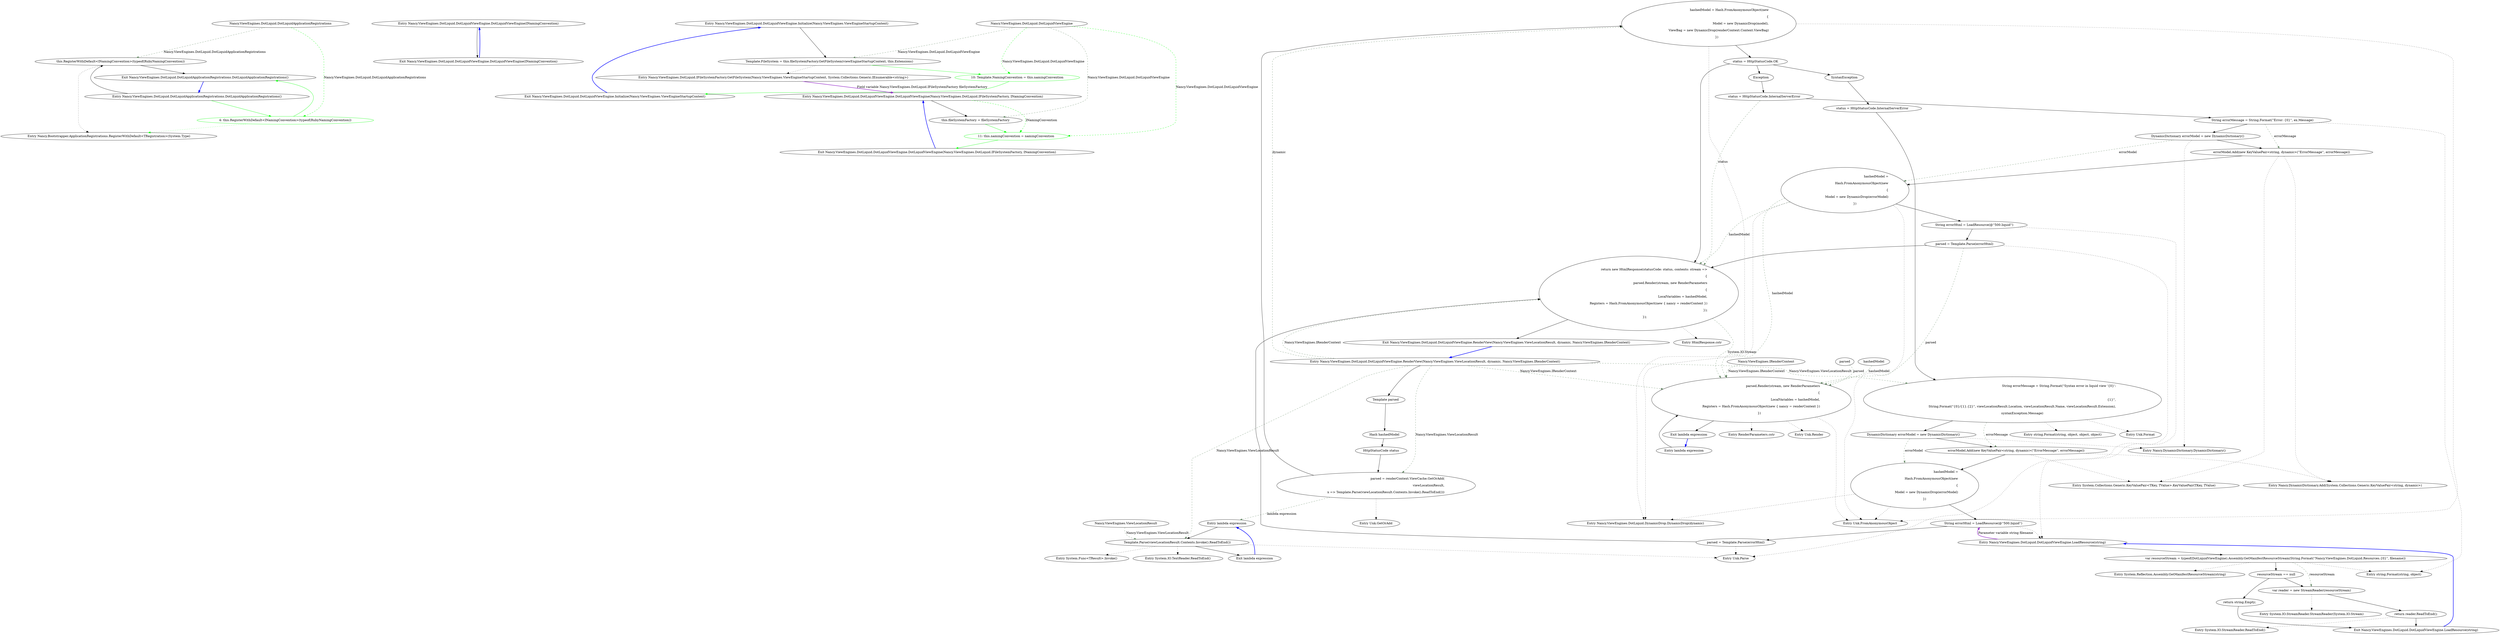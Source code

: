 digraph  {
n4 [label="Nancy.ViewEngines.DotLiquid.DotLiquidApplicationRegistrations", span=""];
n0 [cluster="Nancy.ViewEngines.DotLiquid.DotLiquidApplicationRegistrations.DotLiquidApplicationRegistrations()", label="Entry Nancy.ViewEngines.DotLiquid.DotLiquidApplicationRegistrations.DotLiquidApplicationRegistrations()", span="13-13"];
n1 [cluster="Nancy.ViewEngines.DotLiquid.DotLiquidApplicationRegistrations.DotLiquidApplicationRegistrations()", label="this.RegisterWithDefault<INamingConvention>(typeof(RubyNamingConvention))", span="15-15"];
n2 [cluster="Nancy.ViewEngines.DotLiquid.DotLiquidApplicationRegistrations.DotLiquidApplicationRegistrations()", label="Exit Nancy.ViewEngines.DotLiquid.DotLiquidApplicationRegistrations.DotLiquidApplicationRegistrations()", span="13-13"];
n3 [cluster="Nancy.Bootstrapper.ApplicationRegistrations.RegisterWithDefault<TRegistration>(System.Type)", label="Entry Nancy.Bootstrapper.ApplicationRegistrations.RegisterWithDefault<TRegistration>(System.Type)", span="94-94"];
d1 [cluster="Nancy.ViewEngines.DotLiquid.DotLiquidApplicationRegistrations.DotLiquidApplicationRegistrations()", color=green, community=0, label="4: this.RegisterWithDefault<INamingConvention>(typeof(RubyNamingConvention))", span="15-15"];
m0_0 [cluster="Nancy.ViewEngines.DotLiquid.DotLiquidViewEngine.DotLiquidViewEngine(INamingConvention)", file="DotLiquidViewEngine.cs", label="Entry Nancy.ViewEngines.DotLiquid.DotLiquidViewEngine.DotLiquidViewEngine(INamingConvention)", span="24-24"];
m0_1 [cluster="Nancy.ViewEngines.DotLiquid.DotLiquidViewEngine.DotLiquidViewEngine(INamingConvention)", file="DotLiquidViewEngine.cs", label="Exit Nancy.ViewEngines.DotLiquid.DotLiquidViewEngine.DotLiquidViewEngine(INamingConvention)", span="24-24"];
m0_6 [cluster="Nancy.ViewEngines.DotLiquid.DotLiquidViewEngine.Initialize(Nancy.ViewEngines.ViewEngineStartupContext)", file="DotLiquidViewEngine.cs", label="Entry Nancy.ViewEngines.DotLiquid.DotLiquidViewEngine.Initialize(Nancy.ViewEngines.ViewEngineStartupContext)", span="53-53"];
m0_7 [cluster="Nancy.ViewEngines.DotLiquid.DotLiquidViewEngine.Initialize(Nancy.ViewEngines.ViewEngineStartupContext)", file="DotLiquidViewEngine.cs", label="Template.FileSystem = this.fileSystemFactory.GetFileSystem(viewEngineStartupContext, this.Extensions)", span="55-55"];
m0_8 [cluster="Nancy.ViewEngines.DotLiquid.DotLiquidViewEngine.Initialize(Nancy.ViewEngines.ViewEngineStartupContext)", color=green, community=0, file="DotLiquidViewEngine.cs", label="10: Template.NamingConvention = this.namingConvention", span="58-58"];
m0_9 [cluster="Nancy.ViewEngines.DotLiquid.DotLiquidViewEngine.Initialize(Nancy.ViewEngines.ViewEngineStartupContext)", file="DotLiquidViewEngine.cs", label="Exit Nancy.ViewEngines.DotLiquid.DotLiquidViewEngine.Initialize(Nancy.ViewEngines.ViewEngineStartupContext)", span="53-53"];
m0_56 [cluster="RenderParameters.cstr", file="DotLiquidViewEngine.cs", label="Entry RenderParameters.cstr", span=""];
m0_46 [cluster="string.Format(string, object)", file="DotLiquidViewEngine.cs", label="Entry string.Format(string, object)", span="0-0"];
m0_43 [cluster="Nancy.DynamicDictionary.Add(System.Collections.Generic.KeyValuePair<string, dynamic>)", file="DotLiquidViewEngine.cs", label="Entry Nancy.DynamicDictionary.Add(System.Collections.Generic.KeyValuePair<string, dynamic>)", span="190-190"];
m0_42 [cluster="System.Collections.Generic.KeyValuePair<TKey, TValue>.KeyValuePair(TKey, TValue)", file="DotLiquidViewEngine.cs", label="Entry System.Collections.Generic.KeyValuePair<TKey, TValue>.KeyValuePair(TKey, TValue)", span="0-0"];
m0_2 [cluster="Nancy.ViewEngines.DotLiquid.DotLiquidViewEngine.DotLiquidViewEngine(Nancy.ViewEngines.DotLiquid.IFileSystemFactory, INamingConvention)", file="DotLiquidViewEngine.cs", label="Entry Nancy.ViewEngines.DotLiquid.DotLiquidViewEngine.DotLiquidViewEngine(Nancy.ViewEngines.DotLiquid.IFileSystemFactory, INamingConvention)", span="33-33"];
m0_3 [cluster="Nancy.ViewEngines.DotLiquid.DotLiquidViewEngine.DotLiquidViewEngine(Nancy.ViewEngines.DotLiquid.IFileSystemFactory, INamingConvention)", file="DotLiquidViewEngine.cs", label="this.fileSystemFactory = fileSystemFactory", span="35-35"];
m0_4 [cluster="Nancy.ViewEngines.DotLiquid.DotLiquidViewEngine.DotLiquidViewEngine(Nancy.ViewEngines.DotLiquid.IFileSystemFactory, INamingConvention)", color=green, community=0, file="DotLiquidViewEngine.cs", label="11: this.namingConvention = namingConvention", span="38-38"];
m0_5 [cluster="Nancy.ViewEngines.DotLiquid.DotLiquidViewEngine.DotLiquidViewEngine(Nancy.ViewEngines.DotLiquid.IFileSystemFactory, INamingConvention)", file="DotLiquidViewEngine.cs", label="Exit Nancy.ViewEngines.DotLiquid.DotLiquidViewEngine.DotLiquidViewEngine(Nancy.ViewEngines.DotLiquid.IFileSystemFactory, INamingConvention)", span="33-33"];
m0_11 [cluster="Nancy.ViewEngines.DotLiquid.DotLiquidViewEngine.RenderView(Nancy.ViewEngines.ViewLocationResult, dynamic, Nancy.ViewEngines.IRenderContext)", file="DotLiquidViewEngine.cs", label="Entry Nancy.ViewEngines.DotLiquid.DotLiquidViewEngine.RenderView(Nancy.ViewEngines.ViewLocationResult, dynamic, Nancy.ViewEngines.IRenderContext)", span="66-66"];
m0_12 [cluster="Nancy.ViewEngines.DotLiquid.DotLiquidViewEngine.RenderView(Nancy.ViewEngines.ViewLocationResult, dynamic, Nancy.ViewEngines.IRenderContext)", file="DotLiquidViewEngine.cs", label="Template parsed", span="68-68"];
m0_15 [cluster="Nancy.ViewEngines.DotLiquid.DotLiquidViewEngine.RenderView(Nancy.ViewEngines.ViewLocationResult, dynamic, Nancy.ViewEngines.IRenderContext)", file="DotLiquidViewEngine.cs", label="parsed = renderContext.ViewCache.GetOrAdd(\r\n                    viewLocationResult,\r\n                    x => Template.Parse(viewLocationResult.Contents.Invoke().ReadToEnd()))", span="75-77"];
m0_16 [cluster="Nancy.ViewEngines.DotLiquid.DotLiquidViewEngine.RenderView(Nancy.ViewEngines.ViewLocationResult, dynamic, Nancy.ViewEngines.IRenderContext)", file="DotLiquidViewEngine.cs", label="hashedModel = Hash.FromAnonymousObject(new\r\n                {\r\n                    Model = new DynamicDrop(model),\r\n                    ViewBag = new DynamicDrop(renderContext.Context.ViewBag)\r\n                })", span="79-83"];
m0_20 [cluster="Nancy.ViewEngines.DotLiquid.DotLiquidViewEngine.RenderView(Nancy.ViewEngines.ViewLocationResult, dynamic, Nancy.ViewEngines.IRenderContext)", file="DotLiquidViewEngine.cs", label="String errorMessage = String.Format(''Syntax error in liquid view '{0}':\r\n\r\n{1}'',\r\n                    String.Format(''{0}/{1}.{2}'', viewLocationResult.Location, viewLocationResult.Name, viewLocationResult.Extension),\r\n                    syntaxException.Message)", span="95-97"];
m0_34 [cluster="Nancy.ViewEngines.DotLiquid.DotLiquidViewEngine.RenderView(Nancy.ViewEngines.ViewLocationResult, dynamic, Nancy.ViewEngines.IRenderContext)", file="DotLiquidViewEngine.cs", label="return new HtmlResponse(statusCode: status, contents: stream =>\r\n            {\r\n                parsed.Render(stream, new RenderParameters\r\n                {\r\n                    LocalVariables = hashedModel,\r\n                    Registers = Hash.FromAnonymousObject(new { nancy = renderContext })\r\n                });\r\n            });", span="137-144"];
m0_13 [cluster="Nancy.ViewEngines.DotLiquid.DotLiquidViewEngine.RenderView(Nancy.ViewEngines.ViewLocationResult, dynamic, Nancy.ViewEngines.IRenderContext)", file="DotLiquidViewEngine.cs", label="Hash hashedModel", span="69-69"];
m0_14 [cluster="Nancy.ViewEngines.DotLiquid.DotLiquidViewEngine.RenderView(Nancy.ViewEngines.ViewLocationResult, dynamic, Nancy.ViewEngines.IRenderContext)", file="DotLiquidViewEngine.cs", label="HttpStatusCode status", span="70-70"];
m0_17 [cluster="Nancy.ViewEngines.DotLiquid.DotLiquidViewEngine.RenderView(Nancy.ViewEngines.ViewLocationResult, dynamic, Nancy.ViewEngines.IRenderContext)", file="DotLiquidViewEngine.cs", label="status = HttpStatusCode.OK", span="86-86"];
m0_18 [cluster="Nancy.ViewEngines.DotLiquid.DotLiquidViewEngine.RenderView(Nancy.ViewEngines.ViewLocationResult, dynamic, Nancy.ViewEngines.IRenderContext)", file="DotLiquidViewEngine.cs", label=SyntaxException, span="89-89"];
m0_26 [cluster="Nancy.ViewEngines.DotLiquid.DotLiquidViewEngine.RenderView(Nancy.ViewEngines.ViewLocationResult, dynamic, Nancy.ViewEngines.IRenderContext)", file="DotLiquidViewEngine.cs", label=Exception, span="114-114"];
m0_19 [cluster="Nancy.ViewEngines.DotLiquid.DotLiquidViewEngine.RenderView(Nancy.ViewEngines.ViewLocationResult, dynamic, Nancy.ViewEngines.IRenderContext)", file="DotLiquidViewEngine.cs", label="status = HttpStatusCode.InternalServerError", span="92-92"];
m0_21 [cluster="Nancy.ViewEngines.DotLiquid.DotLiquidViewEngine.RenderView(Nancy.ViewEngines.ViewLocationResult, dynamic, Nancy.ViewEngines.IRenderContext)", file="DotLiquidViewEngine.cs", label="DynamicDictionary errorModel = new DynamicDictionary()", span="100-100"];
m0_22 [cluster="Nancy.ViewEngines.DotLiquid.DotLiquidViewEngine.RenderView(Nancy.ViewEngines.ViewLocationResult, dynamic, Nancy.ViewEngines.IRenderContext)", file="DotLiquidViewEngine.cs", label="errorModel.Add(new KeyValuePair<string, dynamic>(''ErrorMessage'', errorMessage))", span="101-101"];
m0_23 [cluster="Nancy.ViewEngines.DotLiquid.DotLiquidViewEngine.RenderView(Nancy.ViewEngines.ViewLocationResult, dynamic, Nancy.ViewEngines.IRenderContext)", file="DotLiquidViewEngine.cs", label="hashedModel =\r\n                    Hash.FromAnonymousObject(new\r\n                    {\r\n                        Model = new DynamicDrop(errorModel)\r\n                    })", span="104-108"];
m0_24 [cluster="Nancy.ViewEngines.DotLiquid.DotLiquidViewEngine.RenderView(Nancy.ViewEngines.ViewLocationResult, dynamic, Nancy.ViewEngines.IRenderContext)", file="DotLiquidViewEngine.cs", label="String errorHtml = LoadResource(@''500.liquid'')", span="111-111"];
m0_25 [cluster="Nancy.ViewEngines.DotLiquid.DotLiquidViewEngine.RenderView(Nancy.ViewEngines.ViewLocationResult, dynamic, Nancy.ViewEngines.IRenderContext)", file="DotLiquidViewEngine.cs", label="parsed = Template.Parse(errorHtml)", span="112-112"];
m0_27 [cluster="Nancy.ViewEngines.DotLiquid.DotLiquidViewEngine.RenderView(Nancy.ViewEngines.ViewLocationResult, dynamic, Nancy.ViewEngines.IRenderContext)", file="DotLiquidViewEngine.cs", label="status = HttpStatusCode.InternalServerError", span="116-116"];
m0_28 [cluster="Nancy.ViewEngines.DotLiquid.DotLiquidViewEngine.RenderView(Nancy.ViewEngines.ViewLocationResult, dynamic, Nancy.ViewEngines.IRenderContext)", file="DotLiquidViewEngine.cs", label="String errorMessage = String.Format(''Error: {0}'', ex.Message)", span="118-118"];
m0_29 [cluster="Nancy.ViewEngines.DotLiquid.DotLiquidViewEngine.RenderView(Nancy.ViewEngines.ViewLocationResult, dynamic, Nancy.ViewEngines.IRenderContext)", file="DotLiquidViewEngine.cs", label="DynamicDictionary errorModel = new DynamicDictionary()", span="121-121"];
m0_30 [cluster="Nancy.ViewEngines.DotLiquid.DotLiquidViewEngine.RenderView(Nancy.ViewEngines.ViewLocationResult, dynamic, Nancy.ViewEngines.IRenderContext)", file="DotLiquidViewEngine.cs", label="errorModel.Add(new KeyValuePair<string, dynamic>(''ErrorMessage'', errorMessage))", span="122-122"];
m0_31 [cluster="Nancy.ViewEngines.DotLiquid.DotLiquidViewEngine.RenderView(Nancy.ViewEngines.ViewLocationResult, dynamic, Nancy.ViewEngines.IRenderContext)", file="DotLiquidViewEngine.cs", label="hashedModel =\r\n                    Hash.FromAnonymousObject(new\r\n                    {\r\n                        Model = new DynamicDrop(errorModel)\r\n                    })", span="125-129"];
m0_32 [cluster="Nancy.ViewEngines.DotLiquid.DotLiquidViewEngine.RenderView(Nancy.ViewEngines.ViewLocationResult, dynamic, Nancy.ViewEngines.IRenderContext)", file="DotLiquidViewEngine.cs", label="String errorHtml = LoadResource(@''500.liquid'')", span="132-132"];
m0_33 [cluster="Nancy.ViewEngines.DotLiquid.DotLiquidViewEngine.RenderView(Nancy.ViewEngines.ViewLocationResult, dynamic, Nancy.ViewEngines.IRenderContext)", file="DotLiquidViewEngine.cs", label="parsed = Template.Parse(errorHtml)", span="133-133"];
m0_35 [cluster="Nancy.ViewEngines.DotLiquid.DotLiquidViewEngine.RenderView(Nancy.ViewEngines.ViewLocationResult, dynamic, Nancy.ViewEngines.IRenderContext)", file="DotLiquidViewEngine.cs", label="Exit Nancy.ViewEngines.DotLiquid.DotLiquidViewEngine.RenderView(Nancy.ViewEngines.ViewLocationResult, dynamic, Nancy.ViewEngines.IRenderContext)", span="66-66"];
m0_37 [cluster="Nancy.ViewEngines.DotLiquid.DynamicDrop.DynamicDrop(dynamic)", file="DotLiquidViewEngine.cs", label="Entry Nancy.ViewEngines.DotLiquid.DynamicDrop.DynamicDrop(dynamic)", span="19-19"];
m0_45 [cluster="Unk.Parse", file="DotLiquidViewEngine.cs", label="Entry Unk.Parse", span=""];
m0_64 [cluster="System.Reflection.Assembly.GetManifestResourceStream(string)", file="DotLiquidViewEngine.cs", label="Entry System.Reflection.Assembly.GetManifestResourceStream(string)", span="0-0"];
m0_39 [cluster="string.Format(string, object, object, object)", file="DotLiquidViewEngine.cs", label="Entry string.Format(string, object, object, object)", span="0-0"];
m0_44 [cluster="Nancy.ViewEngines.DotLiquid.DotLiquidViewEngine.LoadResource(string)", file="DotLiquidViewEngine.cs", label="Entry Nancy.ViewEngines.DotLiquid.DotLiquidViewEngine.LoadResource(string)", span="147-147"];
m0_58 [cluster="Nancy.ViewEngines.DotLiquid.DotLiquidViewEngine.LoadResource(string)", file="DotLiquidViewEngine.cs", label="var resourceStream = typeof(DotLiquidViewEngine).Assembly.GetManifestResourceStream(String.Format(''Nancy.ViewEngines.DotLiquid.Resources.{0}'', filename))", span="149-149"];
m0_59 [cluster="Nancy.ViewEngines.DotLiquid.DotLiquidViewEngine.LoadResource(string)", file="DotLiquidViewEngine.cs", label="resourceStream == null", span="151-151"];
m0_61 [cluster="Nancy.ViewEngines.DotLiquid.DotLiquidViewEngine.LoadResource(string)", file="DotLiquidViewEngine.cs", label="var reader = new StreamReader(resourceStream)", span="156-156"];
m0_60 [cluster="Nancy.ViewEngines.DotLiquid.DotLiquidViewEngine.LoadResource(string)", file="DotLiquidViewEngine.cs", label="return string.Empty;", span="153-153"];
m0_62 [cluster="Nancy.ViewEngines.DotLiquid.DotLiquidViewEngine.LoadResource(string)", file="DotLiquidViewEngine.cs", label="return reader.ReadToEnd();", span="158-158"];
m0_63 [cluster="Nancy.ViewEngines.DotLiquid.DotLiquidViewEngine.LoadResource(string)", file="DotLiquidViewEngine.cs", label="Exit Nancy.ViewEngines.DotLiquid.DotLiquidViewEngine.LoadResource(string)", span="147-147"];
m0_10 [cluster="Nancy.ViewEngines.DotLiquid.IFileSystemFactory.GetFileSystem(Nancy.ViewEngines.ViewEngineStartupContext, System.Collections.Generic.IEnumerable<string>)", file="DotLiquidViewEngine.cs", label="Entry Nancy.ViewEngines.DotLiquid.IFileSystemFactory.GetFileSystem(Nancy.ViewEngines.ViewEngineStartupContext, System.Collections.Generic.IEnumerable<string>)", span="17-17"];
m0_57 [cluster="Unk.Render", file="DotLiquidViewEngine.cs", label="Entry Unk.Render", span=""];
m0_36 [cluster="Unk.GetOrAdd", file="DotLiquidViewEngine.cs", label="Entry Unk.GetOrAdd", span=""];
m0_53 [cluster="lambda expression", file="DotLiquidViewEngine.cs", label="Entry lambda expression", span="137-144"];
m0_49 [cluster="lambda expression", file="DotLiquidViewEngine.cs", label="Template.Parse(viewLocationResult.Contents.Invoke().ReadToEnd())", span="77-77"];
m0_54 [cluster="lambda expression", file="DotLiquidViewEngine.cs", label="parsed.Render(stream, new RenderParameters\r\n                {\r\n                    LocalVariables = hashedModel,\r\n                    Registers = Hash.FromAnonymousObject(new { nancy = renderContext })\r\n                })", span="139-143"];
m0_48 [cluster="lambda expression", file="DotLiquidViewEngine.cs", label="Entry lambda expression", span="77-77"];
m0_50 [cluster="lambda expression", file="DotLiquidViewEngine.cs", label="Exit lambda expression", span="77-77"];
m0_55 [cluster="lambda expression", file="DotLiquidViewEngine.cs", label="Exit lambda expression", span="137-144"];
m0_47 [cluster="HtmlResponse.cstr", file="DotLiquidViewEngine.cs", label="Entry HtmlResponse.cstr", span=""];
m0_65 [cluster="System.IO.StreamReader.StreamReader(System.IO.Stream)", file="DotLiquidViewEngine.cs", label="Entry System.IO.StreamReader.StreamReader(System.IO.Stream)", span="0-0"];
m0_40 [cluster="Unk.Format", file="DotLiquidViewEngine.cs", label="Entry Unk.Format", span=""];
m0_52 [cluster="System.IO.TextReader.ReadToEnd()", file="DotLiquidViewEngine.cs", label="Entry System.IO.TextReader.ReadToEnd()", span="0-0"];
m0_66 [cluster="System.IO.StreamReader.ReadToEnd()", file="DotLiquidViewEngine.cs", label="Entry System.IO.StreamReader.ReadToEnd()", span="0-0"];
m0_38 [cluster="Unk.FromAnonymousObject", file="DotLiquidViewEngine.cs", label="Entry Unk.FromAnonymousObject", span=""];
m0_41 [cluster="Nancy.DynamicDictionary.DynamicDictionary()", file="DotLiquidViewEngine.cs", label="Entry Nancy.DynamicDictionary.DynamicDictionary()", span="10-10"];
m0_51 [cluster="System.Func<TResult>.Invoke()", file="DotLiquidViewEngine.cs", label="Entry System.Func<TResult>.Invoke()", span="0-0"];
m0_67 [file="DotLiquidViewEngine.cs", label="Nancy.ViewEngines.DotLiquid.DotLiquidViewEngine", span=""];
m0_68 [file="DotLiquidViewEngine.cs", label="Nancy.ViewEngines.ViewLocationResult", span=""];
m0_69 [file="DotLiquidViewEngine.cs", label="Nancy.ViewEngines.IRenderContext", span=""];
m0_70 [file="DotLiquidViewEngine.cs", label=parsed, span=""];
m0_71 [file="DotLiquidViewEngine.cs", label=hashedModel, span=""];
n4 -> n1  [color=darkseagreen4, key=1, label="Nancy.ViewEngines.DotLiquid.DotLiquidApplicationRegistrations", style=dashed];
n4 -> d1  [color=green, key=1, label="Nancy.ViewEngines.DotLiquid.DotLiquidApplicationRegistrations", style=dashed];
n0 -> n1  [key=0, style=solid];
n0 -> d1  [color=green, key=0, style=solid];
n1 -> n2  [key=0, style=solid];
n1 -> n3  [key=2, style=dotted];
n2 -> n0  [color=blue, key=0, style=bold];
d1 -> n2  [color=green, key=0, style=solid];
d1 -> n3  [color=green, key=2, style=dotted];
m0_0 -> m0_1  [key=0, style=solid];
m0_1 -> m0_0  [color=blue, key=0, style=bold];
m0_6 -> m0_7  [key=0, style=solid];
m0_7 -> m0_8  [color=green, key=0, style=solid];
m0_7 -> m0_10  [key=2, style=dotted];
m0_8 -> m0_9  [color=green, key=0, style=solid];
m0_9 -> m0_6  [color=blue, key=0, style=bold];
m0_2 -> m0_3  [key=0, style=solid];
m0_2 -> m0_4  [color=green, key=1, label=INamingConvention, style=dashed];
m0_3 -> m0_4  [color=green, key=0, style=solid];
m0_4 -> m0_5  [color=green, key=0, style=solid];
m0_5 -> m0_2  [color=blue, key=0, style=bold];
m0_11 -> m0_12  [key=0, style=solid];
m0_11 -> m0_15  [color=darkseagreen4, key=1, label="Nancy.ViewEngines.ViewLocationResult", style=dashed];
m0_11 -> m0_49  [color=darkseagreen4, key=1, label="Nancy.ViewEngines.ViewLocationResult", style=dashed];
m0_11 -> m0_16  [color=darkseagreen4, key=1, label=dynamic, style=dashed];
m0_11 -> m0_20  [color=darkseagreen4, key=1, label="Nancy.ViewEngines.ViewLocationResult", style=dashed];
m0_11 -> m0_34  [color=darkseagreen4, key=1, label="Nancy.ViewEngines.IRenderContext", style=dashed];
m0_11 -> m0_54  [color=darkseagreen4, key=1, label="Nancy.ViewEngines.IRenderContext", style=dashed];
m0_12 -> m0_13  [key=0, style=solid];
m0_15 -> m0_16  [key=0, style=solid];
m0_15 -> m0_36  [key=2, style=dotted];
m0_15 -> m0_48  [color=darkseagreen4, key=1, label="lambda expression", style=dashed];
m0_16 -> m0_17  [key=0, style=solid];
m0_16 -> m0_37  [key=2, style=dotted];
m0_16 -> m0_38  [key=2, style=dotted];
m0_20 -> m0_21  [key=0, style=solid];
m0_20 -> m0_39  [key=2, style=dotted];
m0_20 -> m0_40  [key=2, style=dotted];
m0_20 -> m0_22  [color=darkseagreen4, key=1, label=errorMessage, style=dashed];
m0_34 -> m0_35  [key=0, style=solid];
m0_34 -> m0_47  [key=2, style=dotted];
m0_34 -> m0_54  [color=darkseagreen4, key=1, label="System.IO.Stream", style=dashed];
m0_13 -> m0_14  [key=0, style=solid];
m0_14 -> m0_15  [key=0, style=solid];
m0_17 -> m0_18  [key=0, style=solid];
m0_17 -> m0_26  [key=0, style=solid];
m0_17 -> m0_34  [key=0, style=solid];
m0_18 -> m0_19  [key=0, style=solid];
m0_26 -> m0_27  [key=0, style=solid];
m0_19 -> m0_20  [key=0, style=solid];
m0_21 -> m0_22  [key=0, style=solid];
m0_21 -> m0_41  [key=2, style=dotted];
m0_21 -> m0_23  [color=darkseagreen4, key=1, label=errorModel, style=dashed];
m0_22 -> m0_23  [key=0, style=solid];
m0_22 -> m0_42  [key=2, style=dotted];
m0_22 -> m0_43  [key=2, style=dotted];
m0_23 -> m0_24  [key=0, style=solid];
m0_23 -> m0_37  [key=2, style=dotted];
m0_23 -> m0_38  [key=2, style=dotted];
m0_24 -> m0_25  [key=0, style=solid];
m0_24 -> m0_44  [key=2, style=dotted];
m0_25 -> m0_34  [key=0, style=solid];
m0_25 -> m0_45  [key=2, style=dotted];
m0_27 -> m0_28  [key=0, style=solid];
m0_27 -> m0_34  [color=darkseagreen4, key=1, label=status, style=dashed];
m0_28 -> m0_29  [key=0, style=solid];
m0_28 -> m0_46  [key=2, style=dotted];
m0_28 -> m0_30  [color=darkseagreen4, key=1, label=errorMessage, style=dashed];
m0_29 -> m0_30  [key=0, style=solid];
m0_29 -> m0_41  [key=2, style=dotted];
m0_29 -> m0_31  [color=darkseagreen4, key=1, label=errorModel, style=dashed];
m0_30 -> m0_31  [key=0, style=solid];
m0_30 -> m0_42  [key=2, style=dotted];
m0_30 -> m0_43  [key=2, style=dotted];
m0_31 -> m0_32  [key=0, style=solid];
m0_31 -> m0_37  [key=2, style=dotted];
m0_31 -> m0_38  [key=2, style=dotted];
m0_31 -> m0_34  [color=darkseagreen4, key=1, label=hashedModel, style=dashed];
m0_31 -> m0_54  [color=darkseagreen4, key=1, label=hashedModel, style=dashed];
m0_32 -> m0_33  [key=0, style=solid];
m0_32 -> m0_44  [key=2, style=dotted];
m0_33 -> m0_34  [key=0, style=solid];
m0_33 -> m0_45  [key=2, style=dotted];
m0_33 -> m0_54  [color=darkseagreen4, key=1, label=parsed, style=dashed];
m0_35 -> m0_11  [color=blue, key=0, style=bold];
m0_44 -> m0_58  [key=0, style=solid];
m0_44 -> m0_24  [color=darkorchid, key=3, label="Parameter variable string filename", style=bold];
m0_58 -> m0_59  [key=0, style=solid];
m0_58 -> m0_46  [key=2, style=dotted];
m0_58 -> m0_64  [key=2, style=dotted];
m0_58 -> m0_61  [color=darkseagreen4, key=1, label=resourceStream, style=dashed];
m0_59 -> m0_60  [key=0, style=solid];
m0_59 -> m0_61  [key=0, style=solid];
m0_61 -> m0_62  [key=0, style=solid];
m0_61 -> m0_65  [key=2, style=dotted];
m0_60 -> m0_63  [key=0, style=solid];
m0_62 -> m0_63  [key=0, style=solid];
m0_62 -> m0_66  [key=2, style=dotted];
m0_63 -> m0_44  [color=blue, key=0, style=bold];
m0_10 -> m0_2  [color=darkorchid, key=3, label="Field variable Nancy.ViewEngines.DotLiquid.IFileSystemFactory fileSystemFactory", style=bold];
m0_53 -> m0_54  [key=0, style=solid];
m0_49 -> m0_50  [key=0, style=solid];
m0_49 -> m0_51  [key=2, style=dotted];
m0_49 -> m0_52  [key=2, style=dotted];
m0_49 -> m0_45  [key=2, style=dotted];
m0_54 -> m0_55  [key=0, style=solid];
m0_54 -> m0_56  [key=2, style=dotted];
m0_54 -> m0_38  [key=2, style=dotted];
m0_54 -> m0_57  [key=2, style=dotted];
m0_48 -> m0_49  [key=0, style=solid];
m0_50 -> m0_48  [color=blue, key=0, style=bold];
m0_55 -> m0_53  [color=blue, key=0, style=bold];
m0_67 -> m0_3  [color=darkseagreen4, key=1, label="Nancy.ViewEngines.DotLiquid.DotLiquidViewEngine", style=dashed];
m0_67 -> m0_4  [color=green, key=1, label="Nancy.ViewEngines.DotLiquid.DotLiquidViewEngine", style=dashed];
m0_67 -> m0_7  [color=darkseagreen4, key=1, label="Nancy.ViewEngines.DotLiquid.DotLiquidViewEngine", style=dashed];
m0_67 -> m0_8  [color=green, key=1, label="Nancy.ViewEngines.DotLiquid.DotLiquidViewEngine", style=dashed];
m0_68 -> m0_49  [color=darkseagreen4, key=1, label="Nancy.ViewEngines.ViewLocationResult", style=dashed];
m0_69 -> m0_54  [color=darkseagreen4, key=1, label="Nancy.ViewEngines.IRenderContext", style=dashed];
m0_70 -> m0_54  [color=darkseagreen4, key=1, label=parsed, style=dashed];
m0_71 -> m0_54  [color=darkseagreen4, key=1, label=hashedModel, style=dashed];
}
